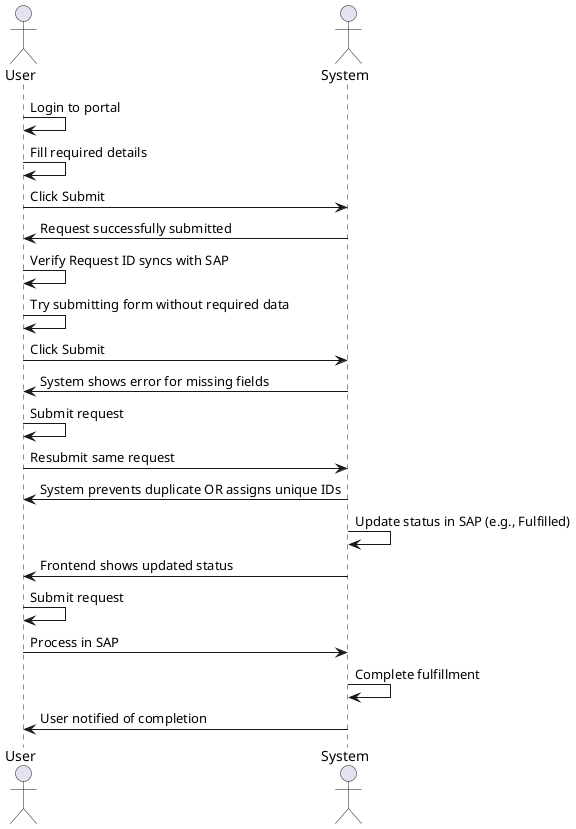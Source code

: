 @startuml
actor User
actor System

User -> User : Login to portal
User -> User : Fill required details
User -> System : Click Submit
System -> User : Request successfully submitted
User -> User : Verify Request ID syncs with SAP

User -> User : Try submitting form without required data
User -> System : Click Submit
System -> User : System shows error for missing fields

User -> User : Submit request
User -> System : Resubmit same request
System -> User : System prevents duplicate OR assigns unique IDs

System -> System : Update status in SAP (e.g., Fulfilled)
System -> User : Frontend shows updated status

User -> User : Submit request
User -> System : Process in SAP
System -> System : Complete fulfillment
System -> User : User notified of completion
@enduml